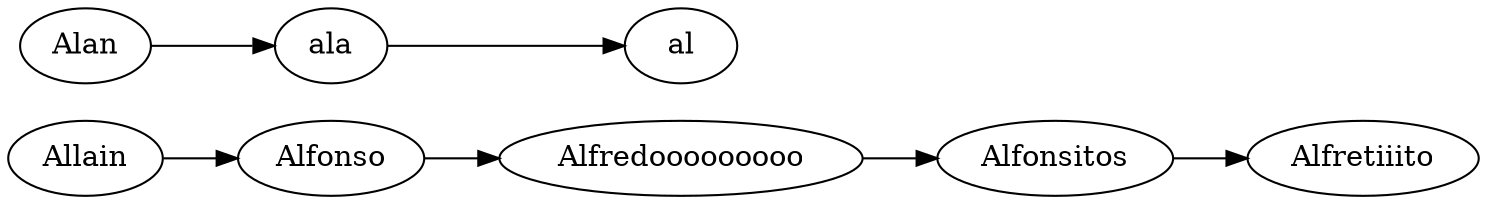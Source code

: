 digraph a {
rankdir = LR
Allain->Alfonso
Alfonso->Alfredooooooooo
Alfredooooooooo->Alfonsitos
Alfonsitos->Alfretiiito
Alan->ala
ala->al

}
